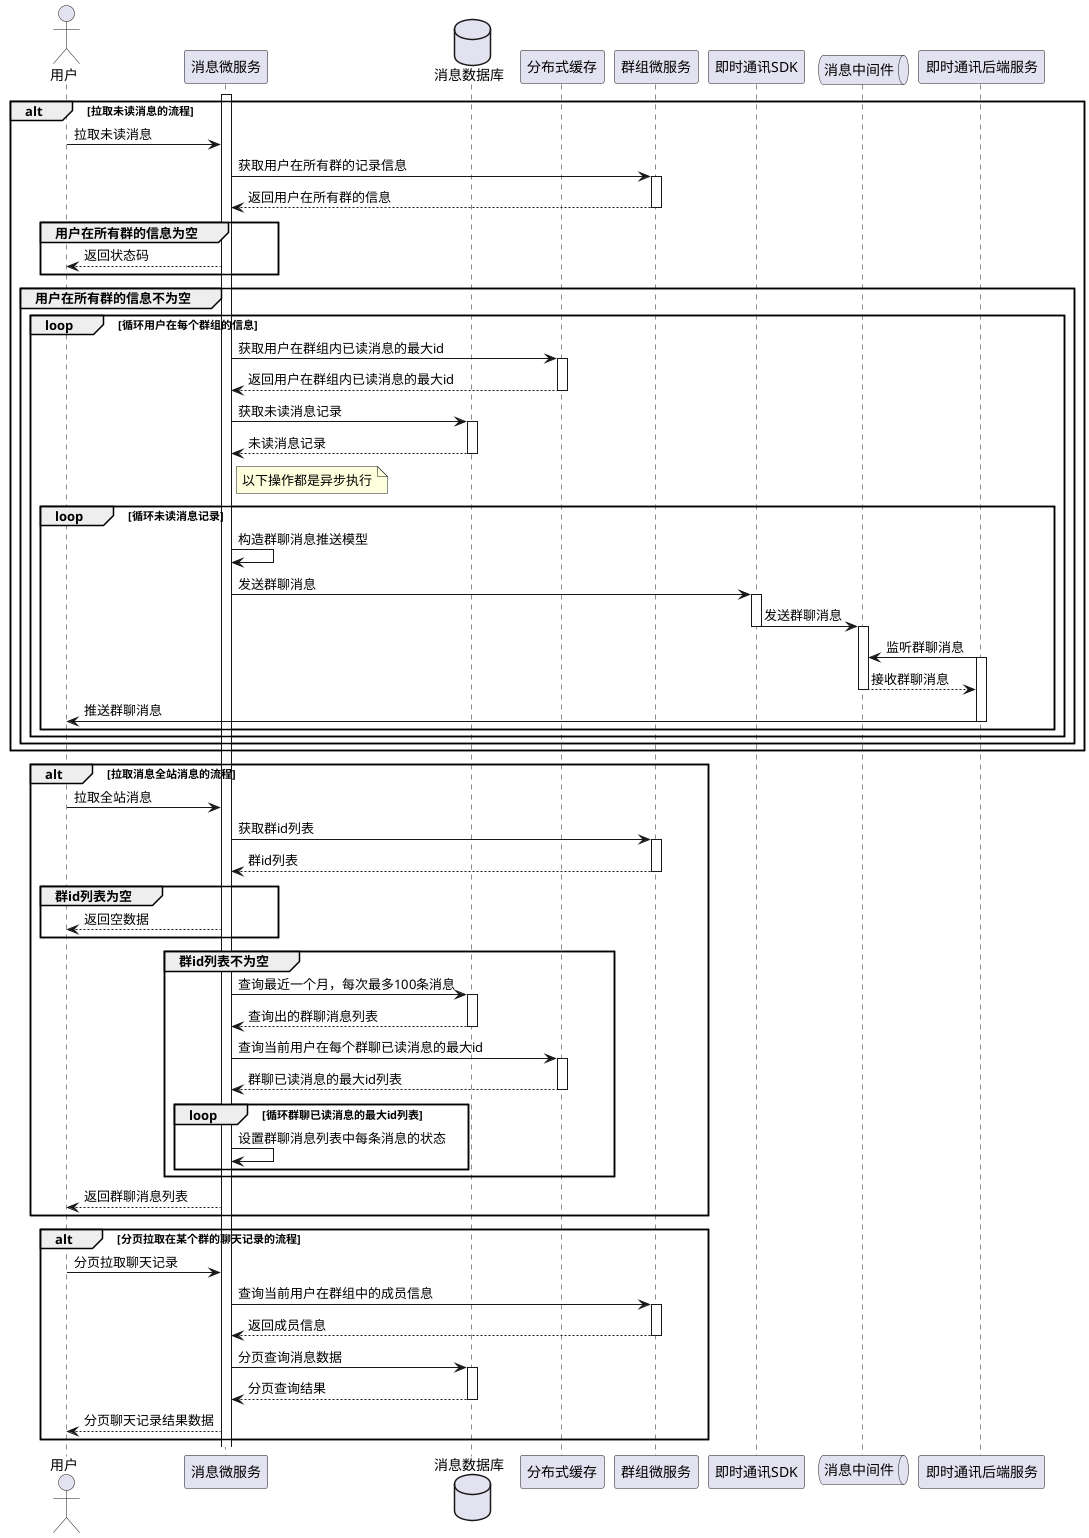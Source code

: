 @startuml
'https://plantuml.com/sequence-diagram
actor 用户 as user
participant 消息微服务 as message
database 消息数据库 as db
participant 分布式缓存 as redis
participant 群组微服务 as groupServer
participant 即时通讯SDK as sdk
queue 消息中间件 as mq
participant 即时通讯后端服务 as imBackend

activate message

alt 拉取未读消息的流程

  user -> message : 拉取未读消息
  message -> groupServer : 获取用户在所有群的记录信息
  activate groupServer
  groupServer --> message : 返回用户在所有群的信息
  deactivate groupServer
  group 用户在所有群的信息为空
    message --> user : 返回状态码
  end
  group 用户在所有群的信息不为空
    loop 循环用户在每个群组的信息
        message -> redis : 获取用户在群组内已读消息的最大id
        activate redis
        redis --> message : 返回用户在群组内已读消息的最大id
        deactivate redis
        message -> db : 获取未读消息记录
        activate db
        db --> message : 未读消息记录
        deactivate db
        note right of message
           以下操作都是异步执行
        end note
        loop 循环未读消息记录
            message -> message : 构造群聊消息推送模型
            message -> sdk : 发送群聊消息
            activate sdk
            sdk -> mq : 发送群聊消息
            deactivate sdk
            activate mq
            imBackend -> mq : 监听群聊消息
            activate imBackend
            mq --> imBackend : 接收群聊消息
            deactivate mq
            imBackend -> user : 推送群聊消息
            deactivate imBackend
        end
    end
  end

end

alt 拉取消息全站消息的流程
    user -> message : 拉取全站消息
    message -> groupServer : 获取群id列表
    activate groupServer
    groupServer --> message : 群id列表
    deactivate groupServer
    group 群id列表为空
        message --> user : 返回空数据
    end
    group 群id列表不为空
        message -> db : 查询最近一个月，每次最多100条消息
        activate db
        db --> message : 查询出的群聊消息列表
        deactivate db
        message -> redis : 查询当前用户在每个群聊已读消息的最大id
        activate redis
        redis --> message : 群聊已读消息的最大id列表
        deactivate redis
        loop 循环群聊已读消息的最大id列表
            message -> message : 设置群聊消息列表中每条消息的状态
        end
    end
    message --> user : 返回群聊消息列表
end

alt 分页拉取在某个群的聊天记录的流程
    user -> message : 分页拉取聊天记录
    message -> groupServer : 查询当前用户在群组中的成员信息
    activate groupServer
    groupServer --> message : 返回成员信息
    deactivate groupServer
    message -> db : 分页查询消息数据
    activate db
    db --> message : 分页查询结果
    deactivate db
    message --> user : 分页聊天记录结果数据
end
@enduml